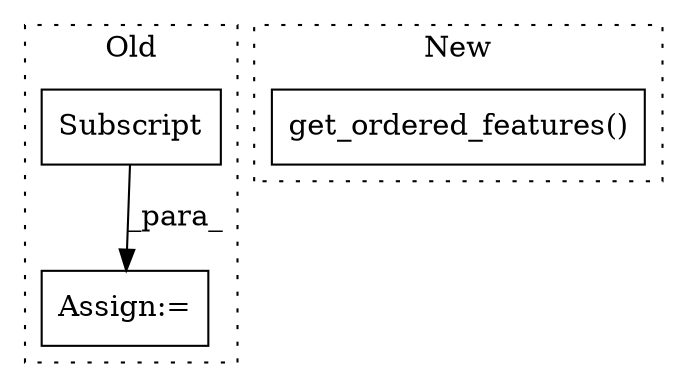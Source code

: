 digraph G {
subgraph cluster0 {
1 [label="Subscript" a="63" s="3999,0" l="44,0" shape="box"];
3 [label="Assign:=" a="68" s="3996" l="3" shape="box"];
label = "Old";
style="dotted";
}
subgraph cluster1 {
2 [label="get_ordered_features()" a="75" s="3023,3072" l="33,1" shape="box"];
label = "New";
style="dotted";
}
1 -> 3 [label="_para_"];
}